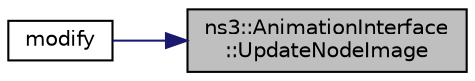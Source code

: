 digraph "ns3::AnimationInterface::UpdateNodeImage"
{
 // LATEX_PDF_SIZE
  edge [fontname="Helvetica",fontsize="10",labelfontname="Helvetica",labelfontsize="10"];
  node [fontname="Helvetica",fontsize="10",shape=record];
  rankdir="RL";
  Node1 [label="ns3::AnimationInterface\l::UpdateNodeImage",height=0.2,width=0.4,color="black", fillcolor="grey75", style="filled", fontcolor="black",tooltip="Helper function to update the image of a node."];
  Node1 -> Node2 [dir="back",color="midnightblue",fontsize="10",style="solid",fontname="Helvetica"];
  Node2 [label="modify",height=0.2,width=0.4,color="black", fillcolor="white", style="filled",URL="$resources-counters_8cc.html#a7a2a3abb755d0d1a31414355520d054b",tooltip=" "];
}
